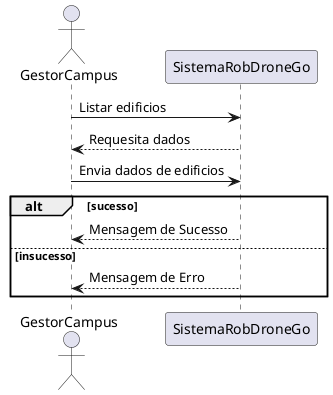 @startuml
actor GestorCampus as actor
participant SistemaRobDroneGo as srdg
actor -> srdg: Listar edificios
srdg --> actor : Requesita dados
actor -> srdg: Envia dados de edificios
alt sucesso
srdg --> actor : Mensagem de Sucesso
else insucesso
srdg -->actor : Mensagem de Erro
end
@enduml